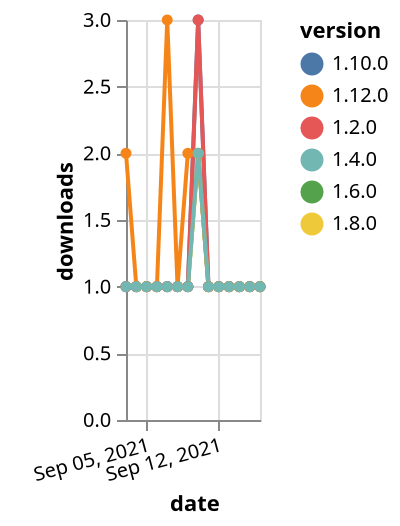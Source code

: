 {"$schema": "https://vega.github.io/schema/vega-lite/v5.json", "description": "A simple bar chart with embedded data.", "data": {"values": [{"date": "2021-09-03", "total": 195, "delta": 1, "version": "1.6.0"}, {"date": "2021-09-04", "total": 196, "delta": 1, "version": "1.6.0"}, {"date": "2021-09-05", "total": 197, "delta": 1, "version": "1.6.0"}, {"date": "2021-09-06", "total": 198, "delta": 1, "version": "1.6.0"}, {"date": "2021-09-07", "total": 199, "delta": 1, "version": "1.6.0"}, {"date": "2021-09-08", "total": 200, "delta": 1, "version": "1.6.0"}, {"date": "2021-09-09", "total": 201, "delta": 1, "version": "1.6.0"}, {"date": "2021-09-10", "total": 203, "delta": 2, "version": "1.6.0"}, {"date": "2021-09-11", "total": 204, "delta": 1, "version": "1.6.0"}, {"date": "2021-09-12", "total": 205, "delta": 1, "version": "1.6.0"}, {"date": "2021-09-13", "total": 206, "delta": 1, "version": "1.6.0"}, {"date": "2021-09-14", "total": 207, "delta": 1, "version": "1.6.0"}, {"date": "2021-09-15", "total": 208, "delta": 1, "version": "1.6.0"}, {"date": "2021-09-16", "total": 209, "delta": 1, "version": "1.6.0"}, {"date": "2021-09-03", "total": 178, "delta": 1, "version": "1.8.0"}, {"date": "2021-09-04", "total": 179, "delta": 1, "version": "1.8.0"}, {"date": "2021-09-05", "total": 180, "delta": 1, "version": "1.8.0"}, {"date": "2021-09-06", "total": 181, "delta": 1, "version": "1.8.0"}, {"date": "2021-09-07", "total": 182, "delta": 1, "version": "1.8.0"}, {"date": "2021-09-08", "total": 183, "delta": 1, "version": "1.8.0"}, {"date": "2021-09-09", "total": 184, "delta": 1, "version": "1.8.0"}, {"date": "2021-09-10", "total": 186, "delta": 2, "version": "1.8.0"}, {"date": "2021-09-11", "total": 187, "delta": 1, "version": "1.8.0"}, {"date": "2021-09-12", "total": 188, "delta": 1, "version": "1.8.0"}, {"date": "2021-09-13", "total": 189, "delta": 1, "version": "1.8.0"}, {"date": "2021-09-14", "total": 190, "delta": 1, "version": "1.8.0"}, {"date": "2021-09-15", "total": 191, "delta": 1, "version": "1.8.0"}, {"date": "2021-09-16", "total": 192, "delta": 1, "version": "1.8.0"}, {"date": "2021-09-03", "total": 212, "delta": 1, "version": "1.10.0"}, {"date": "2021-09-04", "total": 213, "delta": 1, "version": "1.10.0"}, {"date": "2021-09-05", "total": 214, "delta": 1, "version": "1.10.0"}, {"date": "2021-09-06", "total": 215, "delta": 1, "version": "1.10.0"}, {"date": "2021-09-07", "total": 216, "delta": 1, "version": "1.10.0"}, {"date": "2021-09-08", "total": 217, "delta": 1, "version": "1.10.0"}, {"date": "2021-09-09", "total": 218, "delta": 1, "version": "1.10.0"}, {"date": "2021-09-10", "total": 221, "delta": 3, "version": "1.10.0"}, {"date": "2021-09-11", "total": 222, "delta": 1, "version": "1.10.0"}, {"date": "2021-09-12", "total": 223, "delta": 1, "version": "1.10.0"}, {"date": "2021-09-13", "total": 224, "delta": 1, "version": "1.10.0"}, {"date": "2021-09-14", "total": 225, "delta": 1, "version": "1.10.0"}, {"date": "2021-09-15", "total": 226, "delta": 1, "version": "1.10.0"}, {"date": "2021-09-16", "total": 227, "delta": 1, "version": "1.10.0"}, {"date": "2021-09-03", "total": 412, "delta": 1, "version": "1.2.0"}, {"date": "2021-09-04", "total": 413, "delta": 1, "version": "1.2.0"}, {"date": "2021-09-05", "total": 414, "delta": 1, "version": "1.2.0"}, {"date": "2021-09-06", "total": 415, "delta": 1, "version": "1.2.0"}, {"date": "2021-09-07", "total": 416, "delta": 1, "version": "1.2.0"}, {"date": "2021-09-08", "total": 417, "delta": 1, "version": "1.2.0"}, {"date": "2021-09-09", "total": 418, "delta": 1, "version": "1.2.0"}, {"date": "2021-09-10", "total": 421, "delta": 3, "version": "1.2.0"}, {"date": "2021-09-11", "total": 422, "delta": 1, "version": "1.2.0"}, {"date": "2021-09-12", "total": 423, "delta": 1, "version": "1.2.0"}, {"date": "2021-09-13", "total": 424, "delta": 1, "version": "1.2.0"}, {"date": "2021-09-14", "total": 425, "delta": 1, "version": "1.2.0"}, {"date": "2021-09-15", "total": 426, "delta": 1, "version": "1.2.0"}, {"date": "2021-09-16", "total": 427, "delta": 1, "version": "1.2.0"}, {"date": "2021-09-03", "total": 131, "delta": 2, "version": "1.12.0"}, {"date": "2021-09-04", "total": 132, "delta": 1, "version": "1.12.0"}, {"date": "2021-09-05", "total": 133, "delta": 1, "version": "1.12.0"}, {"date": "2021-09-06", "total": 134, "delta": 1, "version": "1.12.0"}, {"date": "2021-09-07", "total": 137, "delta": 3, "version": "1.12.0"}, {"date": "2021-09-08", "total": 138, "delta": 1, "version": "1.12.0"}, {"date": "2021-09-09", "total": 140, "delta": 2, "version": "1.12.0"}, {"date": "2021-09-10", "total": 142, "delta": 2, "version": "1.12.0"}, {"date": "2021-09-11", "total": 143, "delta": 1, "version": "1.12.0"}, {"date": "2021-09-12", "total": 144, "delta": 1, "version": "1.12.0"}, {"date": "2021-09-13", "total": 145, "delta": 1, "version": "1.12.0"}, {"date": "2021-09-14", "total": 146, "delta": 1, "version": "1.12.0"}, {"date": "2021-09-15", "total": 147, "delta": 1, "version": "1.12.0"}, {"date": "2021-09-16", "total": 148, "delta": 1, "version": "1.12.0"}, {"date": "2021-09-03", "total": 205, "delta": 1, "version": "1.4.0"}, {"date": "2021-09-04", "total": 206, "delta": 1, "version": "1.4.0"}, {"date": "2021-09-05", "total": 207, "delta": 1, "version": "1.4.0"}, {"date": "2021-09-06", "total": 208, "delta": 1, "version": "1.4.0"}, {"date": "2021-09-07", "total": 209, "delta": 1, "version": "1.4.0"}, {"date": "2021-09-08", "total": 210, "delta": 1, "version": "1.4.0"}, {"date": "2021-09-09", "total": 211, "delta": 1, "version": "1.4.0"}, {"date": "2021-09-10", "total": 213, "delta": 2, "version": "1.4.0"}, {"date": "2021-09-11", "total": 214, "delta": 1, "version": "1.4.0"}, {"date": "2021-09-12", "total": 215, "delta": 1, "version": "1.4.0"}, {"date": "2021-09-13", "total": 216, "delta": 1, "version": "1.4.0"}, {"date": "2021-09-14", "total": 217, "delta": 1, "version": "1.4.0"}, {"date": "2021-09-15", "total": 218, "delta": 1, "version": "1.4.0"}, {"date": "2021-09-16", "total": 219, "delta": 1, "version": "1.4.0"}]}, "width": "container", "mark": {"type": "line", "point": {"filled": true}}, "encoding": {"x": {"field": "date", "type": "temporal", "timeUnit": "yearmonthdate", "title": "date", "axis": {"labelAngle": -15}}, "y": {"field": "delta", "type": "quantitative", "title": "downloads"}, "color": {"field": "version", "type": "nominal"}, "tooltip": {"field": "delta"}}}
